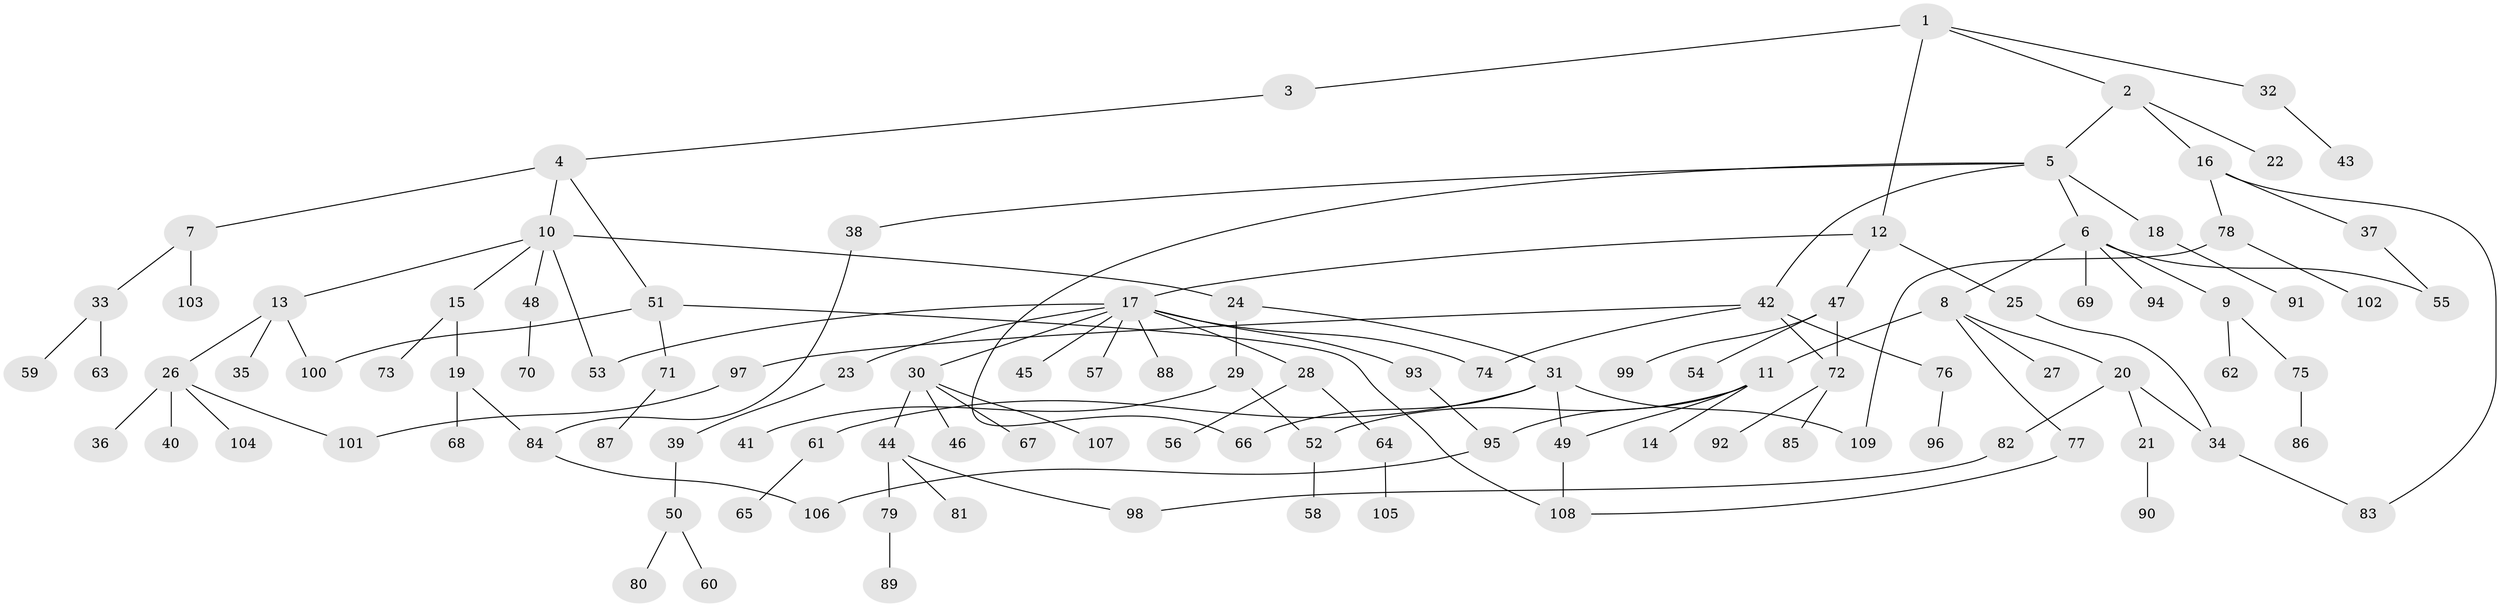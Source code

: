 // Generated by graph-tools (version 1.1) at 2025/41/03/09/25 04:41:11]
// undirected, 109 vertices, 126 edges
graph export_dot {
graph [start="1"]
  node [color=gray90,style=filled];
  1;
  2;
  3;
  4;
  5;
  6;
  7;
  8;
  9;
  10;
  11;
  12;
  13;
  14;
  15;
  16;
  17;
  18;
  19;
  20;
  21;
  22;
  23;
  24;
  25;
  26;
  27;
  28;
  29;
  30;
  31;
  32;
  33;
  34;
  35;
  36;
  37;
  38;
  39;
  40;
  41;
  42;
  43;
  44;
  45;
  46;
  47;
  48;
  49;
  50;
  51;
  52;
  53;
  54;
  55;
  56;
  57;
  58;
  59;
  60;
  61;
  62;
  63;
  64;
  65;
  66;
  67;
  68;
  69;
  70;
  71;
  72;
  73;
  74;
  75;
  76;
  77;
  78;
  79;
  80;
  81;
  82;
  83;
  84;
  85;
  86;
  87;
  88;
  89;
  90;
  91;
  92;
  93;
  94;
  95;
  96;
  97;
  98;
  99;
  100;
  101;
  102;
  103;
  104;
  105;
  106;
  107;
  108;
  109;
  1 -- 2;
  1 -- 3;
  1 -- 12;
  1 -- 32;
  2 -- 5;
  2 -- 16;
  2 -- 22;
  3 -- 4;
  4 -- 7;
  4 -- 10;
  4 -- 51;
  5 -- 6;
  5 -- 18;
  5 -- 38;
  5 -- 42;
  5 -- 66;
  6 -- 8;
  6 -- 9;
  6 -- 69;
  6 -- 94;
  6 -- 55;
  7 -- 33;
  7 -- 103;
  8 -- 11;
  8 -- 20;
  8 -- 27;
  8 -- 77;
  9 -- 62;
  9 -- 75;
  10 -- 13;
  10 -- 15;
  10 -- 24;
  10 -- 48;
  10 -- 53;
  11 -- 14;
  11 -- 95;
  11 -- 52;
  11 -- 49;
  12 -- 17;
  12 -- 25;
  12 -- 47;
  13 -- 26;
  13 -- 35;
  13 -- 100;
  15 -- 19;
  15 -- 73;
  16 -- 37;
  16 -- 78;
  16 -- 83;
  17 -- 23;
  17 -- 28;
  17 -- 30;
  17 -- 45;
  17 -- 53;
  17 -- 57;
  17 -- 74;
  17 -- 88;
  17 -- 93;
  18 -- 91;
  19 -- 68;
  19 -- 84;
  20 -- 21;
  20 -- 82;
  20 -- 34;
  21 -- 90;
  23 -- 39;
  24 -- 29;
  24 -- 31;
  25 -- 34;
  26 -- 36;
  26 -- 40;
  26 -- 104;
  26 -- 101;
  28 -- 56;
  28 -- 64;
  29 -- 41;
  29 -- 52;
  30 -- 44;
  30 -- 46;
  30 -- 67;
  30 -- 107;
  31 -- 49;
  31 -- 61;
  31 -- 109;
  31 -- 66;
  32 -- 43;
  33 -- 59;
  33 -- 63;
  34 -- 83;
  37 -- 55;
  38 -- 84;
  39 -- 50;
  42 -- 76;
  42 -- 97;
  42 -- 74;
  42 -- 72;
  44 -- 79;
  44 -- 81;
  44 -- 98;
  47 -- 54;
  47 -- 72;
  47 -- 99;
  48 -- 70;
  49 -- 108;
  50 -- 60;
  50 -- 80;
  51 -- 71;
  51 -- 100;
  51 -- 108;
  52 -- 58;
  61 -- 65;
  64 -- 105;
  71 -- 87;
  72 -- 85;
  72 -- 92;
  75 -- 86;
  76 -- 96;
  77 -- 108;
  78 -- 102;
  78 -- 109;
  79 -- 89;
  82 -- 98;
  84 -- 106;
  93 -- 95;
  95 -- 106;
  97 -- 101;
}
